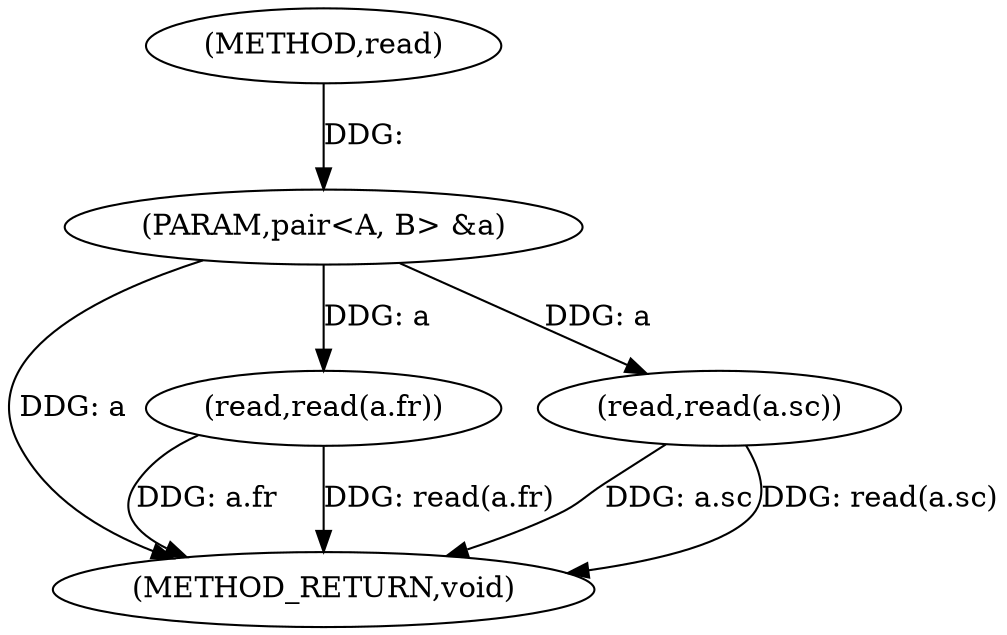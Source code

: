 digraph "read" {  
"1000203" [label = "(METHOD,read)" ]
"1000214" [label = "(METHOD_RETURN,void)" ]
"1000204" [label = "(PARAM,pair<A, B> &a)" ]
"1000206" [label = "(read,read(a.fr))" ]
"1000210" [label = "(read,read(a.sc))" ]
  "1000204" -> "1000214"  [ label = "DDG: a"] 
  "1000206" -> "1000214"  [ label = "DDG: a.fr"] 
  "1000206" -> "1000214"  [ label = "DDG: read(a.fr)"] 
  "1000210" -> "1000214"  [ label = "DDG: a.sc"] 
  "1000210" -> "1000214"  [ label = "DDG: read(a.sc)"] 
  "1000203" -> "1000204"  [ label = "DDG: "] 
  "1000204" -> "1000206"  [ label = "DDG: a"] 
  "1000204" -> "1000210"  [ label = "DDG: a"] 
}
